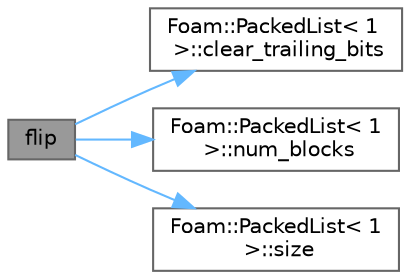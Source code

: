 digraph "flip"
{
 // LATEX_PDF_SIZE
  bgcolor="transparent";
  edge [fontname=Helvetica,fontsize=10,labelfontname=Helvetica,labelfontsize=10];
  node [fontname=Helvetica,fontsize=10,shape=box,height=0.2,width=0.4];
  rankdir="LR";
  Node1 [id="Node000001",label="flip",height=0.2,width=0.4,color="gray40", fillcolor="grey60", style="filled", fontcolor="black",tooltip=" "];
  Node1 -> Node2 [id="edge1_Node000001_Node000002",color="steelblue1",style="solid",tooltip=" "];
  Node2 [id="Node000002",label="Foam::PackedList\< 1\l \>::clear_trailing_bits",height=0.2,width=0.4,color="grey40", fillcolor="white", style="filled",URL="$classFoam_1_1PackedList.html#a6f5c546fd286f88012af8bc49f4c94b7",tooltip=" "];
  Node1 -> Node3 [id="edge2_Node000001_Node000003",color="steelblue1",style="solid",tooltip=" "];
  Node3 [id="Node000003",label="Foam::PackedList\< 1\l \>::num_blocks",height=0.2,width=0.4,color="grey40", fillcolor="white", style="filled",URL="$classFoam_1_1PackedList.html#ab8d568c8900f2c9f964b6462f7a95c19",tooltip=" "];
  Node1 -> Node4 [id="edge3_Node000001_Node000004",color="steelblue1",style="solid",tooltip=" "];
  Node4 [id="Node000004",label="Foam::PackedList\< 1\l \>::size",height=0.2,width=0.4,color="grey40", fillcolor="white", style="filled",URL="$classFoam_1_1PackedList.html#abc296a9a9358ca1777de98c15a4d7816",tooltip=" "];
}

